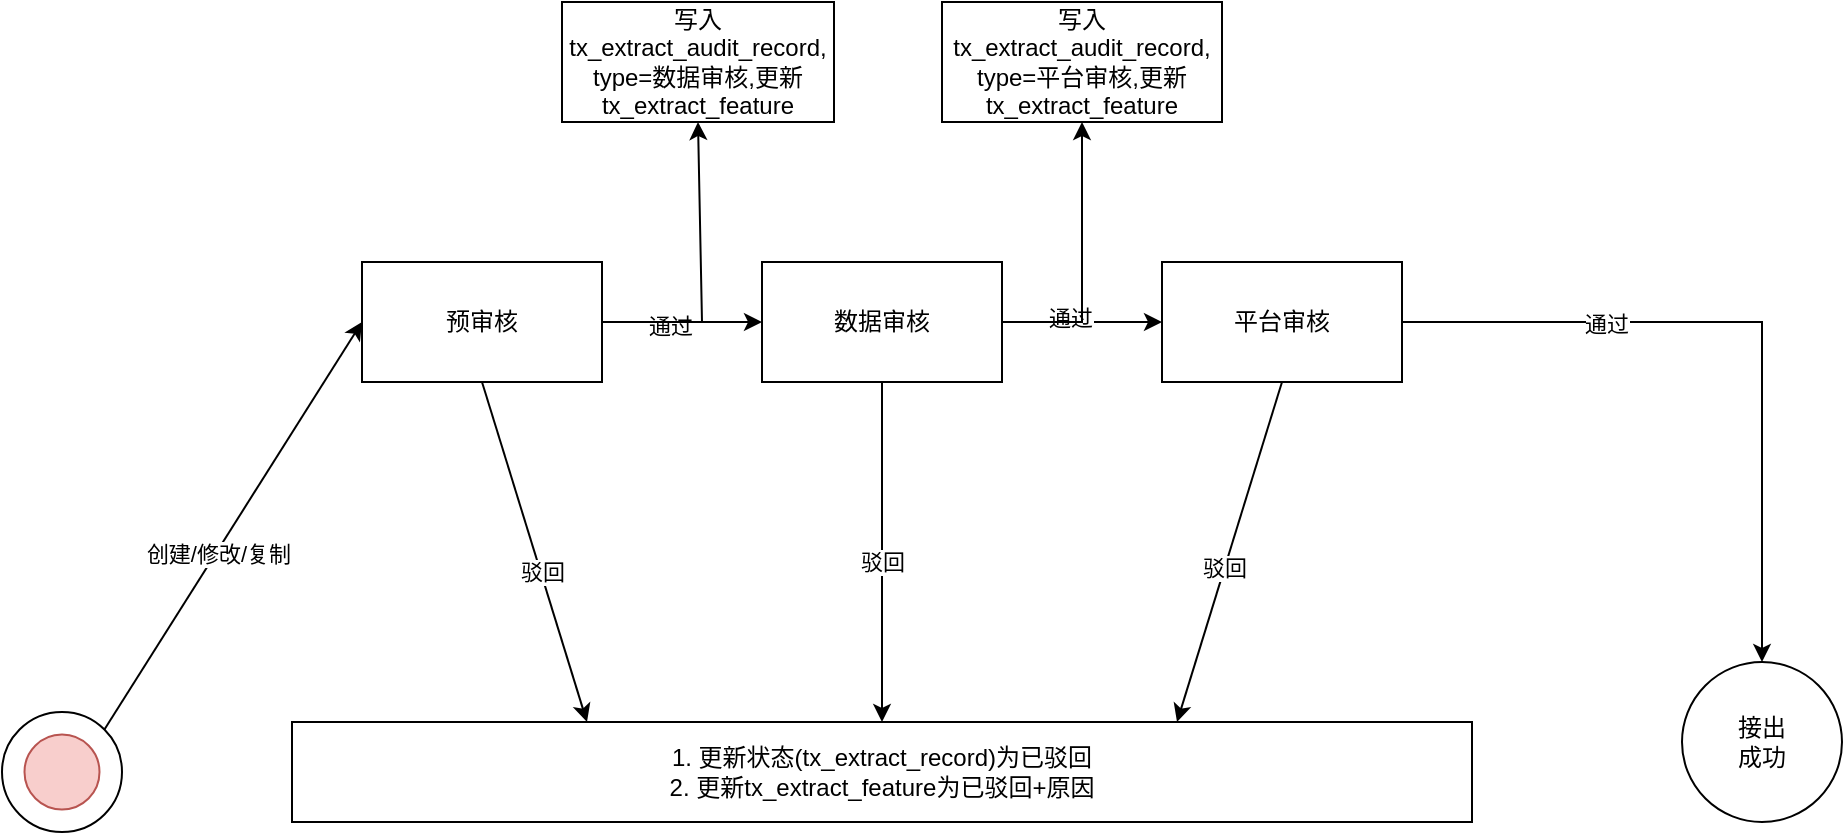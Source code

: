 <mxfile version="18.1.3" type="github">
  <diagram id="YkF6C_kO4ZG31b6sHu20" name="Page-1">
    <mxGraphModel dx="1249" dy="752" grid="1" gridSize="10" guides="1" tooltips="1" connect="1" arrows="1" fold="1" page="1" pageScale="1" pageWidth="827" pageHeight="1169" math="0" shadow="0">
      <root>
        <mxCell id="0" />
        <mxCell id="1" parent="0" />
        <mxCell id="geoumopevJTpd1IuXlFz-4" value="" style="group" vertex="1" connectable="0" parent="1">
          <mxGeometry x="70" y="375" width="60" height="60" as="geometry" />
        </mxCell>
        <mxCell id="geoumopevJTpd1IuXlFz-2" value="" style="ellipse;whiteSpace=wrap;html=1;aspect=fixed;" vertex="1" parent="geoumopevJTpd1IuXlFz-4">
          <mxGeometry width="60" height="60" as="geometry" />
        </mxCell>
        <mxCell id="geoumopevJTpd1IuXlFz-3" value="" style="ellipse;whiteSpace=wrap;html=1;aspect=fixed;fillColor=#f8cecc;strokeColor=#b85450;" vertex="1" parent="geoumopevJTpd1IuXlFz-4">
          <mxGeometry x="11.25" y="11.25" width="37.5" height="37.5" as="geometry" />
        </mxCell>
        <mxCell id="geoumopevJTpd1IuXlFz-9" value="" style="edgeStyle=orthogonalEdgeStyle;rounded=0;orthogonalLoop=1;jettySize=auto;html=1;" edge="1" parent="1" source="geoumopevJTpd1IuXlFz-5" target="geoumopevJTpd1IuXlFz-8">
          <mxGeometry relative="1" as="geometry" />
        </mxCell>
        <mxCell id="geoumopevJTpd1IuXlFz-20" value="通过" style="edgeLabel;html=1;align=center;verticalAlign=middle;resizable=0;points=[];" vertex="1" connectable="0" parent="geoumopevJTpd1IuXlFz-9">
          <mxGeometry x="-0.15" y="-1" relative="1" as="geometry">
            <mxPoint y="1" as="offset" />
          </mxGeometry>
        </mxCell>
        <mxCell id="geoumopevJTpd1IuXlFz-5" value="预审核" style="rounded=0;whiteSpace=wrap;html=1;" vertex="1" parent="1">
          <mxGeometry x="250" y="150" width="120" height="60" as="geometry" />
        </mxCell>
        <mxCell id="geoumopevJTpd1IuXlFz-6" value="" style="endArrow=classic;html=1;rounded=0;entryX=0;entryY=0.5;entryDx=0;entryDy=0;exitX=1;exitY=0;exitDx=0;exitDy=0;" edge="1" parent="1" source="geoumopevJTpd1IuXlFz-2" target="geoumopevJTpd1IuXlFz-5">
          <mxGeometry width="50" height="50" relative="1" as="geometry">
            <mxPoint x="170" y="250" as="sourcePoint" />
            <mxPoint x="220" y="200" as="targetPoint" />
          </mxGeometry>
        </mxCell>
        <mxCell id="geoumopevJTpd1IuXlFz-7" value="创建/修改/复制" style="edgeLabel;html=1;align=center;verticalAlign=middle;resizable=0;points=[];" vertex="1" connectable="0" parent="geoumopevJTpd1IuXlFz-6">
          <mxGeometry x="-0.134" y="-1" relative="1" as="geometry">
            <mxPoint as="offset" />
          </mxGeometry>
        </mxCell>
        <mxCell id="geoumopevJTpd1IuXlFz-11" value="" style="edgeStyle=orthogonalEdgeStyle;rounded=0;orthogonalLoop=1;jettySize=auto;html=1;" edge="1" parent="1" source="geoumopevJTpd1IuXlFz-8" target="geoumopevJTpd1IuXlFz-10">
          <mxGeometry relative="1" as="geometry" />
        </mxCell>
        <mxCell id="geoumopevJTpd1IuXlFz-15" value="通过" style="edgeLabel;html=1;align=center;verticalAlign=middle;resizable=0;points=[];" vertex="1" connectable="0" parent="geoumopevJTpd1IuXlFz-11">
          <mxGeometry x="-0.15" y="3" relative="1" as="geometry">
            <mxPoint y="1" as="offset" />
          </mxGeometry>
        </mxCell>
        <mxCell id="geoumopevJTpd1IuXlFz-8" value="数据审核" style="rounded=0;whiteSpace=wrap;html=1;" vertex="1" parent="1">
          <mxGeometry x="450" y="150" width="120" height="60" as="geometry" />
        </mxCell>
        <mxCell id="geoumopevJTpd1IuXlFz-10" value="平台审核" style="rounded=0;whiteSpace=wrap;html=1;" vertex="1" parent="1">
          <mxGeometry x="650" y="150" width="120" height="60" as="geometry" />
        </mxCell>
        <mxCell id="geoumopevJTpd1IuXlFz-12" value="接出&lt;br&gt;成功" style="ellipse;whiteSpace=wrap;html=1;aspect=fixed;" vertex="1" parent="1">
          <mxGeometry x="910" y="350" width="80" height="80" as="geometry" />
        </mxCell>
        <mxCell id="geoumopevJTpd1IuXlFz-13" value="" style="edgeStyle=orthogonalEdgeStyle;rounded=0;orthogonalLoop=1;jettySize=auto;html=1;entryX=0.5;entryY=0;entryDx=0;entryDy=0;exitX=1;exitY=0.5;exitDx=0;exitDy=0;" edge="1" parent="1" source="geoumopevJTpd1IuXlFz-10" target="geoumopevJTpd1IuXlFz-12">
          <mxGeometry relative="1" as="geometry">
            <mxPoint x="580" y="190" as="sourcePoint" />
            <mxPoint x="660" y="190" as="targetPoint" />
          </mxGeometry>
        </mxCell>
        <mxCell id="geoumopevJTpd1IuXlFz-14" value="通过" style="edgeLabel;html=1;align=center;verticalAlign=middle;resizable=0;points=[];" vertex="1" connectable="0" parent="geoumopevJTpd1IuXlFz-13">
          <mxGeometry x="-0.418" relative="1" as="geometry">
            <mxPoint y="1" as="offset" />
          </mxGeometry>
        </mxCell>
        <mxCell id="geoumopevJTpd1IuXlFz-17" value="" style="endArrow=classic;html=1;rounded=0;exitX=0.5;exitY=1;exitDx=0;exitDy=0;entryX=0.25;entryY=0;entryDx=0;entryDy=0;" edge="1" parent="1" source="geoumopevJTpd1IuXlFz-5" target="geoumopevJTpd1IuXlFz-19">
          <mxGeometry width="50" height="50" relative="1" as="geometry">
            <mxPoint x="360" y="290" as="sourcePoint" />
            <mxPoint x="300" y="340" as="targetPoint" />
          </mxGeometry>
        </mxCell>
        <mxCell id="geoumopevJTpd1IuXlFz-28" value="驳回" style="edgeLabel;html=1;align=center;verticalAlign=middle;resizable=0;points=[];" vertex="1" connectable="0" parent="geoumopevJTpd1IuXlFz-17">
          <mxGeometry x="0.117" relative="1" as="geometry">
            <mxPoint as="offset" />
          </mxGeometry>
        </mxCell>
        <mxCell id="geoumopevJTpd1IuXlFz-19" value="1. 更新状态(tx_extract_record)为已驳回&lt;br&gt;2. 更新tx_extract_feature为已驳回+原因" style="rounded=0;whiteSpace=wrap;html=1;" vertex="1" parent="1">
          <mxGeometry x="215" y="380" width="590" height="50" as="geometry" />
        </mxCell>
        <mxCell id="geoumopevJTpd1IuXlFz-21" value="" style="endArrow=classic;html=1;rounded=0;exitX=0.5;exitY=1;exitDx=0;exitDy=0;" edge="1" parent="1" source="geoumopevJTpd1IuXlFz-8" target="geoumopevJTpd1IuXlFz-19">
          <mxGeometry width="50" height="50" relative="1" as="geometry">
            <mxPoint x="320" y="220" as="sourcePoint" />
            <mxPoint x="316.25" y="420" as="targetPoint" />
          </mxGeometry>
        </mxCell>
        <mxCell id="geoumopevJTpd1IuXlFz-29" value="驳回" style="edgeLabel;html=1;align=center;verticalAlign=middle;resizable=0;points=[];" vertex="1" connectable="0" parent="geoumopevJTpd1IuXlFz-21">
          <mxGeometry x="0.059" relative="1" as="geometry">
            <mxPoint as="offset" />
          </mxGeometry>
        </mxCell>
        <mxCell id="geoumopevJTpd1IuXlFz-22" value="" style="endArrow=classic;html=1;rounded=0;exitX=0.5;exitY=1;exitDx=0;exitDy=0;entryX=0.75;entryY=0;entryDx=0;entryDy=0;" edge="1" parent="1" source="geoumopevJTpd1IuXlFz-10" target="geoumopevJTpd1IuXlFz-19">
          <mxGeometry width="50" height="50" relative="1" as="geometry">
            <mxPoint x="330" y="230" as="sourcePoint" />
            <mxPoint x="326.25" y="430" as="targetPoint" />
          </mxGeometry>
        </mxCell>
        <mxCell id="geoumopevJTpd1IuXlFz-30" value="驳回" style="edgeLabel;html=1;align=center;verticalAlign=middle;resizable=0;points=[];" vertex="1" connectable="0" parent="geoumopevJTpd1IuXlFz-22">
          <mxGeometry x="0.098" y="-1" relative="1" as="geometry">
            <mxPoint as="offset" />
          </mxGeometry>
        </mxCell>
        <mxCell id="geoumopevJTpd1IuXlFz-23" value="写入tx_extract_audit_record, type=数据审核,更新tx_extract_feature" style="rounded=0;whiteSpace=wrap;html=1;" vertex="1" parent="1">
          <mxGeometry x="350" y="20" width="136" height="60" as="geometry" />
        </mxCell>
        <mxCell id="geoumopevJTpd1IuXlFz-24" value="" style="endArrow=classic;html=1;rounded=0;exitX=1;exitY=0.5;exitDx=0;exitDy=0;entryX=0.5;entryY=1;entryDx=0;entryDy=0;" edge="1" parent="1" source="geoumopevJTpd1IuXlFz-5" target="geoumopevJTpd1IuXlFz-23">
          <mxGeometry width="50" height="50" relative="1" as="geometry">
            <mxPoint x="190" y="150" as="sourcePoint" />
            <mxPoint x="240" y="100" as="targetPoint" />
            <Array as="points">
              <mxPoint x="420" y="180" />
            </Array>
          </mxGeometry>
        </mxCell>
        <mxCell id="geoumopevJTpd1IuXlFz-25" value="写入tx_extract_audit_record, type=平台审核,更新tx_extract_feature" style="rounded=0;whiteSpace=wrap;html=1;" vertex="1" parent="1">
          <mxGeometry x="540" y="20" width="140" height="60" as="geometry" />
        </mxCell>
        <mxCell id="geoumopevJTpd1IuXlFz-26" value="" style="endArrow=classic;html=1;rounded=0;exitX=1;exitY=0.5;exitDx=0;exitDy=0;entryX=0.5;entryY=1;entryDx=0;entryDy=0;" edge="1" parent="1" source="geoumopevJTpd1IuXlFz-8" target="geoumopevJTpd1IuXlFz-25">
          <mxGeometry width="50" height="50" relative="1" as="geometry">
            <mxPoint x="580" y="160" as="sourcePoint" />
            <mxPoint x="631" y="60" as="targetPoint" />
            <Array as="points">
              <mxPoint x="610" y="180" />
            </Array>
          </mxGeometry>
        </mxCell>
      </root>
    </mxGraphModel>
  </diagram>
</mxfile>
